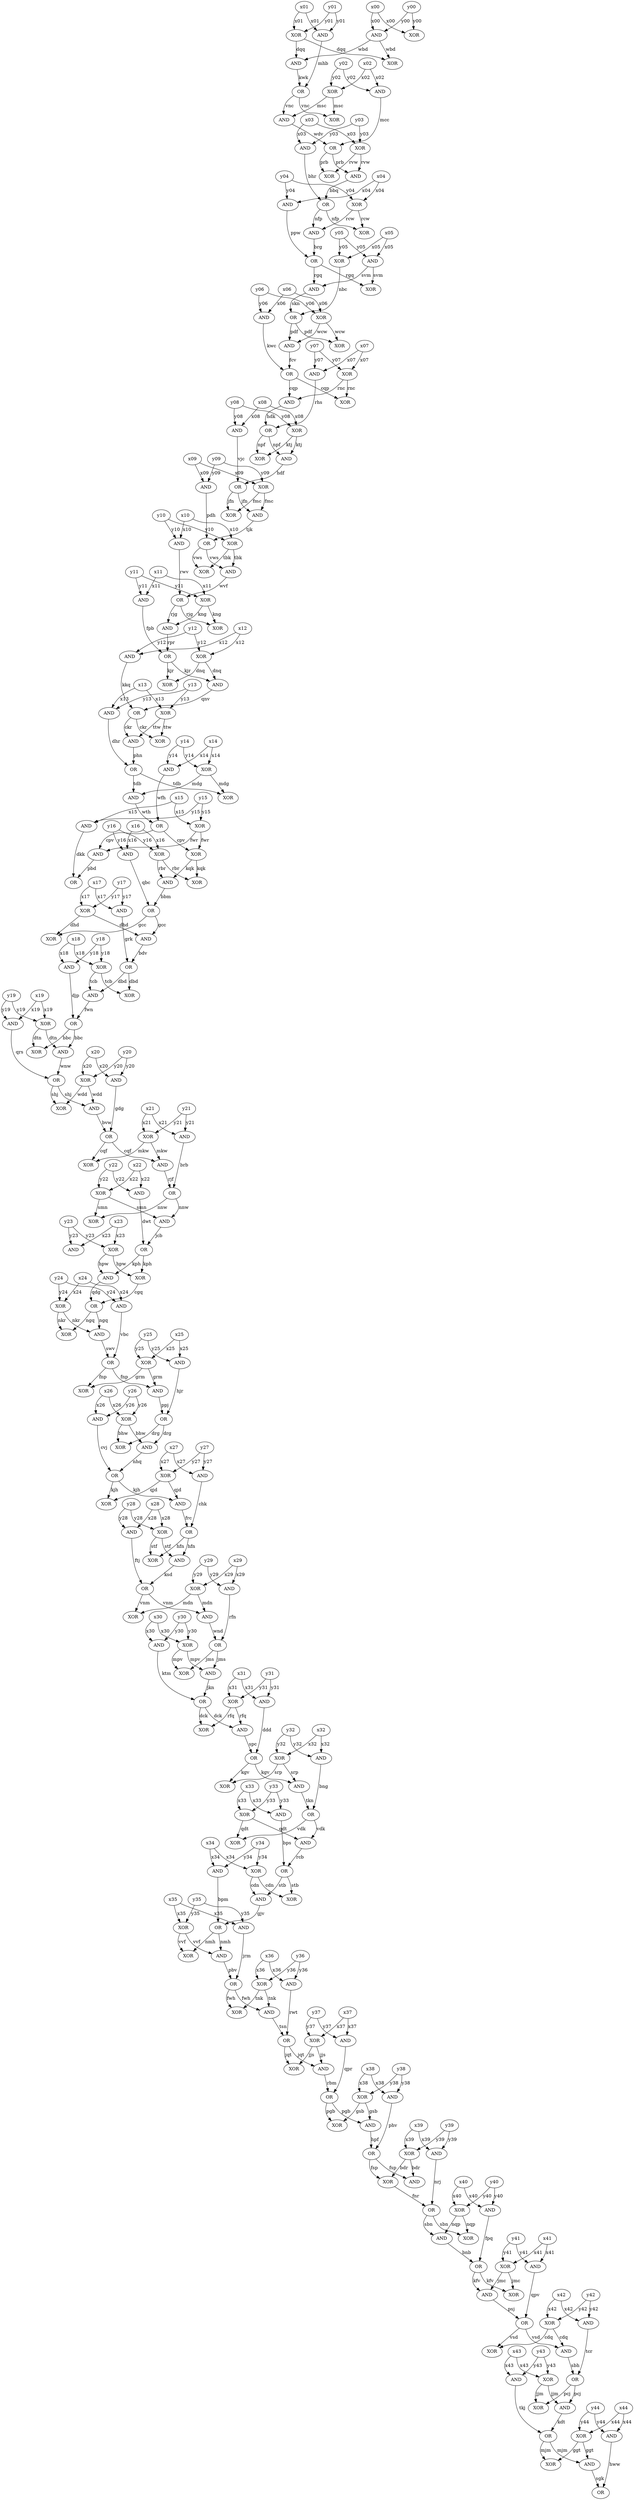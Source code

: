 digraph G {
ppw [label = "AND"]
x04 -> ppw [label = "x04"]
y04 -> ppw [label = "y04"]
jjs [label = "XOR"]
x37 -> jjs [label = "x37"]
y37 -> jjs [label = "y37"]
nkr [label = "XOR"]
x24 -> nkr [label = "x24"]
y24 -> nkr [label = "y24"]
z34 [label = "XOR"]
cdn -> z34 [label = "cdn"]
stb -> z34 [label = "stb"]
bbq [label = "AND"]
prb -> bbq [label = "prb"]
rvw -> bbq [label = "rvw"]
tkn [label = "AND"]
srp -> tkn [label = "srp"]
kgv -> tkn [label = "kgv"]
qdg [label = "AND"]
hpw -> qdg [label = "hpw"]
kph -> qdg [label = "kph"]
qpr [label = "AND"]
x37 -> qpr [label = "x37"]
y37 -> qpr [label = "y37"]
tsn [label = "AND"]
fwh -> tsn [label = "fwh"]
tnk -> tsn [label = "tnk"]
vnc [label = "OR"]
kwk -> vnc [label = "kwk"]
mhb -> vnc [label = "mhb"]
qnv [label = "AND"]
kjr -> qnv [label = "kjr"]
dnq -> qnv [label = "dnq"]
grm [label = "XOR"]
x25 -> grm [label = "x25"]
y25 -> grm [label = "y25"]
fwr [label = "XOR"]
x15 -> fwr [label = "x15"]
y15 -> fwr [label = "y15"]
ddd [label = "AND"]
y31 -> ddd [label = "y31"]
x31 -> ddd [label = "x31"]
pbd [label = "AND"]
cpv -> pbd [label = "cpv"]
fwr -> pbd [label = "fwr"]
svm [label = "AND"]
y05 -> svm [label = "y05"]
x05 -> svm [label = "x05"]
chk [label = "AND"]
y27 -> chk [label = "y27"]
x27 -> chk [label = "x27"]
dbd [label = "OR"]
bdv -> dbd [label = "bdv"]
grk -> dbd [label = "grk"]
ppj [label = "AND"]
fnp -> ppj [label = "fnp"]
grm -> ppj [label = "grm"]
hfn [label = "OR"]
frc -> hfn [label = "frc"]
chk -> hfn [label = "chk"]
nmh [label = "OR"]
bpm -> nmh [label = "bpm"]
gjv -> nmh [label = "gjv"]
gdg [label = "AND"]
y20 -> gdg [label = "y20"]
x20 -> gdg [label = "x20"]
wbd [label = "AND"]
x00 -> wbd [label = "x00"]
y00 -> wbd [label = "y00"]
z02 [label = "XOR"]
vnc -> z02 [label = "vnc"]
msc -> z02 [label = "msc"]
kjh [label = "OR"]
nhq -> kjh [label = "nhq"]
cvj -> kjh [label = "cvj"]
fpb [label = "AND"]
x11 -> fpb [label = "x11"]
y11 -> fpb [label = "y11"]
mjm [label = "OR"]
tkj -> mjm [label = "tkj"]
kdt -> mjm [label = "kdt"]
nfp [label = "OR"]
bhr -> nfp [label = "bhr"]
bbq -> nfp [label = "bbq"]
swv [label = "AND"]
nkr -> swv [label = "nkr"]
ngq -> swv [label = "ngq"]
kwc [label = "AND"]
x06 -> kwc [label = "x06"]
y06 -> kwc [label = "y06"]
frc [label = "AND"]
kjh -> frc [label = "kjh"]
qjd -> frc [label = "qjd"]
hpf [label = "AND"]
pgb -> hpf [label = "pgb"]
gsb -> hpf [label = "gsb"]
dwt [label = "AND"]
x22 -> dwt [label = "x22"]
y22 -> dwt [label = "y22"]
vnm [label = "OR"]
ftj -> vnm [label = "ftj"]
ksd -> vnm [label = "ksd"]
wcw [label = "XOR"]
x06 -> wcw [label = "x06"]
y06 -> wcw [label = "y06"]
rbm [label = "AND"]
jqt -> rbm [label = "jqt"]
jjs -> rbm [label = "jjs"]
rnc [label = "XOR"]
y07 -> rnc [label = "y07"]
x07 -> rnc [label = "x07"]
stb [label = "OR"]
rcb -> stb [label = "rcb"]
bps -> stb [label = "bps"]
bps [label = "AND"]
y33 -> bps [label = "y33"]
x33 -> bps [label = "x33"]
bng [label = "AND"]
x32 -> bng [label = "x32"]
y32 -> bng [label = "y32"]
jms [label = "OR"]
rfn -> jms [label = "rfn"]
wnd -> jms [label = "wnd"]
z40 [label = "XOR"]
nqp -> z40 [label = "nqp"]
sbn -> z40 [label = "sbn"]
z41 [label = "XOR"]
kfv -> z41 [label = "kfv"]
jmc -> z41 [label = "jmc"]
vdk [label = "OR"]
tkn -> vdk [label = "tkn"]
bng -> vdk [label = "bng"]
vjc [label = "AND"]
x08 -> vjc [label = "x08"]
y08 -> vjc [label = "y08"]
z18 [label = "XOR"]
dbd -> z18 [label = "dbd"]
tcb -> z18 [label = "tcb"]
phn [label = "AND"]
ttw -> phn [label = "ttw"]
ckr -> phn [label = "ckr"]
tkj [label = "AND"]
x43 -> tkj [label = "x43"]
y43 -> tkj [label = "y43"]
z39 [label = "AND"]
fsp -> z39 [label = "fsp"]
bdr -> z39 [label = "bdr"]
z45 [label = "OR"]
sgk -> z45 [label = "sgk"]
hww -> z45 [label = "hww"]
qrs [label = "AND"]
y19 -> qrs [label = "y19"]
x19 -> qrs [label = "x19"]
mdg [label = "XOR"]
y14 -> mdg [label = "y14"]
x14 -> mdg [label = "x14"]
jfn [label = "OR"]
vjc -> jfn [label = "vjc"]
hdf -> jfn [label = "hdf"]
nqp [label = "XOR"]
y40 -> nqp [label = "y40"]
x40 -> nqp [label = "x40"]
bbm [label = "AND"]
rbr -> bbm [label = "rbr"]
kqk -> bbm [label = "kqk"]
rfq [label = "XOR"]
x31 -> rfq [label = "x31"]
y31 -> rfq [label = "y31"]
hpw [label = "XOR"]
y23 -> hpw [label = "y23"]
x23 -> hpw [label = "x23"]
ggt [label = "XOR"]
x44 -> ggt [label = "x44"]
y44 -> ggt [label = "y44"]
sgk [label = "AND"]
mjm -> sgk [label = "mjm"]
ggt -> sgk [label = "ggt"]
bhr [label = "AND"]
x03 -> bhr [label = "x03"]
y03 -> bhr [label = "y03"]
cqp [label = "OR"]
kwc -> cqp [label = "kwc"]
fcv -> cqp [label = "fcv"]
dtn [label = "XOR"]
y19 -> dtn [label = "y19"]
x19 -> dtn [label = "x19"]
sbh [label = "AND"]
cdq -> sbh [label = "cdq"]
vsd -> sbh [label = "vsd"]
cqf [label = "OR"]
bvw -> cqf [label = "bvw"]
gdg -> cqf [label = "gdg"]
mcc [label = "AND"]
y02 -> mcc [label = "y02"]
x02 -> mcc [label = "x02"]
rvw [label = "XOR"]
x03 -> rvw [label = "x03"]
y03 -> rvw [label = "y03"]
z15 [label = "OR"]
dkk -> z15 [label = "dkk"]
pbd -> z15 [label = "pbd"]
bvw [label = "AND"]
shj -> bvw [label = "shj"]
wdd -> bvw [label = "wdd"]
drg [label = "OR"]
ppj -> drg [label = "ppj"]
hjr -> drg [label = "hjr"]
dck [label = "OR"]
jkn -> dck [label = "jkn"]
ktm -> dck [label = "ktm"]
pcj [label = "OR"]
sbh -> pcj [label = "sbh"]
tcr -> pcj [label = "tcr"]
bbc [label = "OR"]
djp -> bbc [label = "djp"]
fwn -> bbc [label = "fwn"]
vvf [label = "XOR"]
x35 -> vvf [label = "x35"]
y35 -> vvf [label = "y35"]
cvj [label = "AND"]
x26 -> cvj [label = "x26"]
y26 -> cvj [label = "y26"]
z05 [label = "XOR"]
rgq -> z05 [label = "rgq"]
svm -> z05 [label = "svm"]
skn [label = "AND"]
svm -> skn [label = "svm"]
rgq -> skn [label = "rgq"]
qpv [label = "AND"]
x41 -> qpv [label = "x41"]
y41 -> qpv [label = "y41"]
z33 [label = "XOR"]
qdt -> z33 [label = "qdt"]
vdk -> z33 [label = "vdk"]
z44 [label = "XOR"]
ggt -> z44 [label = "ggt"]
mjm -> z44 [label = "mjm"]
z07 [label = "XOR"]
rnc -> z07 [label = "rnc"]
cqp -> z07 [label = "cqp"]
rgq [label = "OR"]
ppw -> rgq [label = "ppw"]
brg -> rgq [label = "brg"]
fwh [label = "OR"]
pbv -> fwh [label = "pbv"]
jrm -> fwh [label = "jrm"]
fnr [label = "XOR"]
bdr -> fnr [label = "bdr"]
fsp -> fnr [label = "fsp"]
srp [label = "XOR"]
x32 -> srp [label = "x32"]
y32 -> srp [label = "y32"]
jqt [label = "OR"]
rwt -> jqt [label = "rwt"]
tsn -> jqt [label = "tsn"]
stf [label = "XOR"]
y28 -> stf [label = "y28"]
x28 -> stf [label = "x28"]
dkk [label = "AND"]
y15 -> dkk [label = "y15"]
x15 -> dkk [label = "x15"]
z14 [label = "XOR"]
mdg -> z14 [label = "mdg"]
tdb -> z14 [label = "tdb"]
bnb [label = "AND"]
nqp -> bnb [label = "nqp"]
sbn -> bnb [label = "sbn"]
gjv [label = "AND"]
cdn -> gjv [label = "cdn"]
stb -> gjv [label = "stb"]
prb [label = "OR"]
wdv -> prb [label = "wdv"]
mcc -> prb [label = "mcc"]
z29 [label = "XOR"]
mdn -> z29 [label = "mdn"]
vnm -> z29 [label = "vnm"]
mpv [label = "XOR"]
x30 -> mpv [label = "x30"]
y30 -> mpv [label = "y30"]
kng [label = "XOR"]
y11 -> kng [label = "y11"]
x11 -> kng [label = "x11"]
jrm [label = "AND"]
x35 -> jrm [label = "x35"]
y35 -> jrm [label = "y35"]
jcb [label = "AND"]
smn -> jcb [label = "smn"]
nnw -> jcb [label = "nnw"]
rwv [label = "AND"]
x10 -> rwv [label = "x10"]
y10 -> rwv [label = "y10"]
ngq [label = "OR"]
qdg -> ngq [label = "qdg"]
cgq -> ngq [label = "cgq"]
pbv [label = "AND"]
nmh -> pbv [label = "nmh"]
vvf -> pbv [label = "vvf"]
jjm [label = "XOR"]
x43 -> jjm [label = "x43"]
y43 -> jjm [label = "y43"]
nhq [label = "AND"]
bhw -> nhq [label = "bhw"]
drg -> nhq [label = "drg"]
pdh [label = "AND"]
y09 -> pdh [label = "y09"]
x09 -> pdh [label = "x09"]
gsb [label = "XOR"]
y38 -> gsb [label = "y38"]
x38 -> gsb [label = "x38"]
fpq [label = "AND"]
x40 -> fpq [label = "x40"]
y40 -> fpq [label = "y40"]
cdq [label = "XOR"]
y42 -> cdq [label = "y42"]
x42 -> cdq [label = "x42"]
z30 [label = "XOR"]
jms -> z30 [label = "jms"]
mpv -> z30 [label = "mpv"]
djp [label = "AND"]
x18 -> djp [label = "x18"]
y18 -> djp [label = "y18"]
tdb [label = "OR"]
dhr -> tdb [label = "dhr"]
phn -> tdb [label = "phn"]
mkw [label = "XOR"]
y21 -> mkw [label = "y21"]
x21 -> mkw [label = "x21"]
kjr [label = "OR"]
fpb -> kjr [label = "fpb"]
rpr -> kjr [label = "rpr"]
bdv [label = "AND"]
gcc -> bdv [label = "gcc"]
dhd -> bdv [label = "dhd"]
z06 [label = "XOR"]
pdf -> z06 [label = "pdf"]
wcw -> z06 [label = "wcw"]
z22 [label = "XOR"]
nnw -> z22 [label = "nnw"]
smn -> z22 [label = "smn"]
z11 [label = "XOR"]
kng -> z11 [label = "kng"]
rjg -> z11 [label = "rjg"]
ksd [label = "AND"]
hfn -> ksd [label = "hfn"]
stf -> ksd [label = "stf"]
pdf [label = "OR"]
skn -> pdf [label = "skn"]
nbc -> pdf [label = "nbc"]
rcb [label = "AND"]
qdt -> rcb [label = "qdt"]
vdk -> rcb [label = "vdk"]
tcb [label = "XOR"]
y18 -> tcb [label = "y18"]
x18 -> tcb [label = "x18"]
pgb [label = "OR"]
qpr -> pgb [label = "qpr"]
rbm -> pgb [label = "rbm"]
vsd [label = "OR"]
psj -> vsd [label = "psj"]
qpv -> vsd [label = "qpv"]
mdn [label = "XOR"]
x29 -> mdn [label = "x29"]
y29 -> mdn [label = "y29"]
wnw [label = "AND"]
dtn -> wnw [label = "dtn"]
bbc -> wnw [label = "bbc"]
dnq [label = "XOR"]
y12 -> dnq [label = "y12"]
x12 -> dnq [label = "x12"]
npf [label = "OR"]
rhs -> npf [label = "rhs"]
hdk -> npf [label = "hdk"]
hdk [label = "AND"]
cqp -> hdk [label = "cqp"]
rnc -> hdk [label = "rnc"]
fnp [label = "OR"]
vbc -> fnp [label = "vbc"]
swv -> fnp [label = "swv"]
z04 [label = "XOR"]
rcw -> z04 [label = "rcw"]
nfp -> z04 [label = "nfp"]
brb [label = "AND"]
x21 -> brb [label = "x21"]
y21 -> brb [label = "y21"]
qjd [label = "XOR"]
y27 -> qjd [label = "y27"]
x27 -> qjd [label = "x27"]
z13 [label = "XOR"]
ttw -> z13 [label = "ttw"]
ckr -> z13 [label = "ckr"]
z27 [label = "XOR"]
qjd -> z27 [label = "qjd"]
kjh -> z27 [label = "kjh"]
hjr [label = "AND"]
x25 -> hjr [label = "x25"]
y25 -> hjr [label = "y25"]
kdt [label = "AND"]
jjm -> kdt [label = "jjm"]
pcj -> kdt [label = "pcj"]
fsp [label = "OR"]
hpf -> fsp [label = "hpf"]
phv -> fsp [label = "phv"]
z00 [label = "XOR"]
x00 -> z00 [label = "x00"]
y00 -> z00 [label = "y00"]
sbn [label = "OR"]
fnr -> sbn [label = "fnr"]
nrj -> sbn [label = "nrj"]
rcw [label = "XOR"]
x04 -> rcw [label = "x04"]
y04 -> rcw [label = "y04"]
jmc [label = "XOR"]
x41 -> jmc [label = "x41"]
y41 -> jmc [label = "y41"]
hdf [label = "AND"]
ktj -> hdf [label = "ktj"]
npf -> hdf [label = "npf"]
z20 [label = "XOR"]
wdd -> z20 [label = "wdd"]
shj -> z20 [label = "shj"]
bpm [label = "AND"]
x34 -> bpm [label = "x34"]
y34 -> bpm [label = "y34"]
z28 [label = "XOR"]
hfn -> z28 [label = "hfn"]
stf -> z28 [label = "stf"]
nnw [label = "OR"]
brb -> nnw [label = "brb"]
rjf -> nnw [label = "rjf"]
gcc [label = "OR"]
bbm -> gcc [label = "bbm"]
qbc -> gcc [label = "qbc"]
dhd [label = "XOR"]
x17 -> dhd [label = "x17"]
y17 -> dhd [label = "y17"]
spc [label = "AND"]
dck -> spc [label = "dck"]
rfq -> spc [label = "rfq"]
tnk [label = "XOR"]
y36 -> tnk [label = "y36"]
x36 -> tnk [label = "x36"]
nbc [label = "XOR"]
y05 -> nbc [label = "y05"]
x05 -> nbc [label = "x05"]
z36 [label = "XOR"]
tnk -> z36 [label = "tnk"]
fwh -> z36 [label = "fwh"]
dqq [label = "XOR"]
x01 -> dqq [label = "x01"]
y01 -> dqq [label = "y01"]
ftj [label = "AND"]
x28 -> ftj [label = "x28"]
y28 -> ftj [label = "y28"]
kkq [label = "AND"]
y12 -> kkq [label = "y12"]
x12 -> kkq [label = "x12"]
z19 [label = "XOR"]
dtn -> z19 [label = "dtn"]
bbc -> z19 [label = "bbc"]
msc [label = "XOR"]
y02 -> msc [label = "y02"]
x02 -> msc [label = "x02"]
z31 [label = "XOR"]
rfq -> z31 [label = "rfq"]
dck -> z31 [label = "dck"]
vws [label = "OR"]
pdh -> vws [label = "pdh"]
tjk -> vws [label = "tjk"]
bdr [label = "XOR"]
y39 -> bdr [label = "y39"]
x39 -> bdr [label = "x39"]
z24 [label = "XOR"]
nkr -> z24 [label = "nkr"]
ngq -> z24 [label = "ngq"]
dhr [label = "AND"]
x13 -> dhr [label = "x13"]
y13 -> dhr [label = "y13"]
rpr [label = "AND"]
kng -> rpr [label = "kng"]
rjg -> rpr [label = "rjg"]
qbc [label = "AND"]
y16 -> qbc [label = "y16"]
x16 -> qbc [label = "x16"]
vbc [label = "AND"]
x24 -> vbc [label = "x24"]
y24 -> vbc [label = "y24"]
z26 [label = "XOR"]
drg -> z26 [label = "drg"]
bhw -> z26 [label = "bhw"]
rjf [label = "AND"]
mkw -> rjf [label = "mkw"]
cqf -> rjf [label = "cqf"]
kqk [label = "XOR"]
fwr -> kqk [label = "fwr"]
cpv -> kqk [label = "cpv"]
z09 [label = "XOR"]
jfn -> z09 [label = "jfn"]
fmc -> z09 [label = "fmc"]
rbr [label = "XOR"]
x16 -> rbr [label = "x16"]
y16 -> rbr [label = "y16"]
fwn [label = "AND"]
tcb -> fwn [label = "tcb"]
dbd -> fwn [label = "dbd"]
z43 [label = "XOR"]
jjm -> z43 [label = "jjm"]
pcj -> z43 [label = "pcj"]
rfn [label = "AND"]
y29 -> rfn [label = "y29"]
x29 -> rfn [label = "x29"]
z25 [label = "XOR"]
grm -> z25 [label = "grm"]
fnp -> z25 [label = "fnp"]
wdd [label = "XOR"]
x20 -> wdd [label = "x20"]
y20 -> wdd [label = "y20"]
grk [label = "AND"]
x17 -> grk [label = "x17"]
y17 -> grk [label = "y17"]
z42 [label = "XOR"]
vsd -> z42 [label = "vsd"]
cdq -> z42 [label = "cdq"]
brg [label = "AND"]
nfp -> brg [label = "nfp"]
rcw -> brg [label = "rcw"]
smn [label = "XOR"]
x22 -> smn [label = "x22"]
y22 -> smn [label = "y22"]
rjg [label = "OR"]
rwv -> rjg [label = "rwv"]
wvf -> rjg [label = "wvf"]
phv [label = "AND"]
x38 -> phv [label = "x38"]
y38 -> phv [label = "y38"]
psj [label = "AND"]
jmc -> psj [label = "jmc"]
kfv -> psj [label = "kfv"]
ttw [label = "XOR"]
y13 -> ttw [label = "y13"]
x13 -> ttw [label = "x13"]
z08 [label = "XOR"]
npf -> z08 [label = "npf"]
ktj -> z08 [label = "ktj"]
wvf [label = "AND"]
vws -> wvf [label = "vws"]
tbk -> wvf [label = "tbk"]
z16 [label = "XOR"]
kqk -> z16 [label = "kqk"]
rbr -> z16 [label = "rbr"]
fcv [label = "AND"]
pdf -> fcv [label = "pdf"]
wcw -> fcv [label = "wcw"]
qdt [label = "XOR"]
x33 -> qdt [label = "x33"]
y33 -> qdt [label = "y33"]
wfh [label = "AND"]
x14 -> wfh [label = "x14"]
y14 -> wfh [label = "y14"]
z23 [label = "AND"]
x23 -> z23 [label = "x23"]
y23 -> z23 [label = "y23"]
bhw [label = "XOR"]
x26 -> bhw [label = "x26"]
y26 -> bhw [label = "y26"]
ktm [label = "AND"]
x30 -> ktm [label = "x30"]
y30 -> ktm [label = "y30"]
z12 [label = "XOR"]
dnq -> z12 [label = "dnq"]
kjr -> z12 [label = "kjr"]
z32 [label = "XOR"]
srp -> z32 [label = "srp"]
kgv -> z32 [label = "kgv"]
tjk [label = "AND"]
jfn -> tjk [label = "jfn"]
fmc -> tjk [label = "fmc"]
ckr [label = "OR"]
qnv -> ckr [label = "qnv"]
kkq -> ckr [label = "kkq"]
cgq [label = "XOR"]
kph -> cgq [label = "kph"]
hpw -> cgq [label = "hpw"]
kfv [label = "OR"]
bnb -> kfv [label = "bnb"]
fpq -> kfv [label = "fpq"]
kph [label = "OR"]
jcb -> kph [label = "jcb"]
dwt -> kph [label = "dwt"]
z01 [label = "XOR"]
wbd -> z01 [label = "wbd"]
dqq -> z01 [label = "dqq"]
wnd [label = "AND"]
mdn -> wnd [label = "mdn"]
vnm -> wnd [label = "vnm"]
z21 [label = "XOR"]
cqf -> z21 [label = "cqf"]
mkw -> z21 [label = "mkw"]
mhb [label = "AND"]
y01 -> mhb [label = "y01"]
x01 -> mhb [label = "x01"]
cdn [label = "XOR"]
x34 -> cdn [label = "x34"]
y34 -> cdn [label = "y34"]
z17 [label = "XOR"]
gcc -> z17 [label = "gcc"]
dhd -> z17 [label = "dhd"]
z37 [label = "XOR"]
jqt -> z37 [label = "jqt"]
jjs -> z37 [label = "jjs"]
tbk [label = "XOR"]
x10 -> tbk [label = "x10"]
y10 -> tbk [label = "y10"]
rhs [label = "AND"]
y07 -> rhs [label = "y07"]
x07 -> rhs [label = "x07"]
kgv [label = "OR"]
ddd -> kgv [label = "ddd"]
spc -> kgv [label = "spc"]
hww [label = "AND"]
x44 -> hww [label = "x44"]
y44 -> hww [label = "y44"]
rwt [label = "AND"]
y36 -> rwt [label = "y36"]
x36 -> rwt [label = "x36"]
tcr [label = "AND"]
y42 -> tcr [label = "y42"]
x42 -> tcr [label = "x42"]
z35 [label = "XOR"]
nmh -> z35 [label = "nmh"]
vvf -> z35 [label = "vvf"]
z10 [label = "XOR"]
vws -> z10 [label = "vws"]
tbk -> z10 [label = "tbk"]
jkn [label = "AND"]
mpv -> jkn [label = "mpv"]
jms -> jkn [label = "jms"]
kwk [label = "AND"]
wbd -> kwk [label = "wbd"]
dqq -> kwk [label = "dqq"]
fmc [label = "XOR"]
y09 -> fmc [label = "y09"]
x09 -> fmc [label = "x09"]
cpv [label = "OR"]
wfh -> cpv [label = "wfh"]
wth -> cpv [label = "wth"]
z38 [label = "XOR"]
gsb -> z38 [label = "gsb"]
pgb -> z38 [label = "pgb"]
ktj [label = "XOR"]
y08 -> ktj [label = "y08"]
x08 -> ktj [label = "x08"]
z03 [label = "XOR"]
prb -> z03 [label = "prb"]
rvw -> z03 [label = "rvw"]
nrj [label = "AND"]
x39 -> nrj [label = "x39"]
y39 -> nrj [label = "y39"]
wdv [label = "AND"]
msc -> wdv [label = "msc"]
vnc -> wdv [label = "vnc"]
wth [label = "AND"]
mdg -> wth [label = "mdg"]
tdb -> wth [label = "tdb"]
shj [label = "OR"]
qrs -> shj [label = "qrs"]
wnw -> shj [label = "wnw"]
}

digraph H {
	S1 [label = "XOR"]
	A -> S1 [label = "A"]
	B -> S1 [label = "B"]
	S2 [label = "XOR"]
	S1 -> S2 [label = "S1"]
	Cin -> S2 [label = "Cin"]

	Co1 [label = "AND"]
	Co2 [label = "AND"]
	Cout [label = "OR (Cout)"]

	A -> Co1 [label = "A"]
	B -> Co1 [label = "B"]
	S1 -> Co2 [label = "S1"]
	Cin -> Co2 [label = "Cin"]
	Co1 -> Cout [label = "Co1"]
	Co2 -> Cout [label = "Co2"]
}
